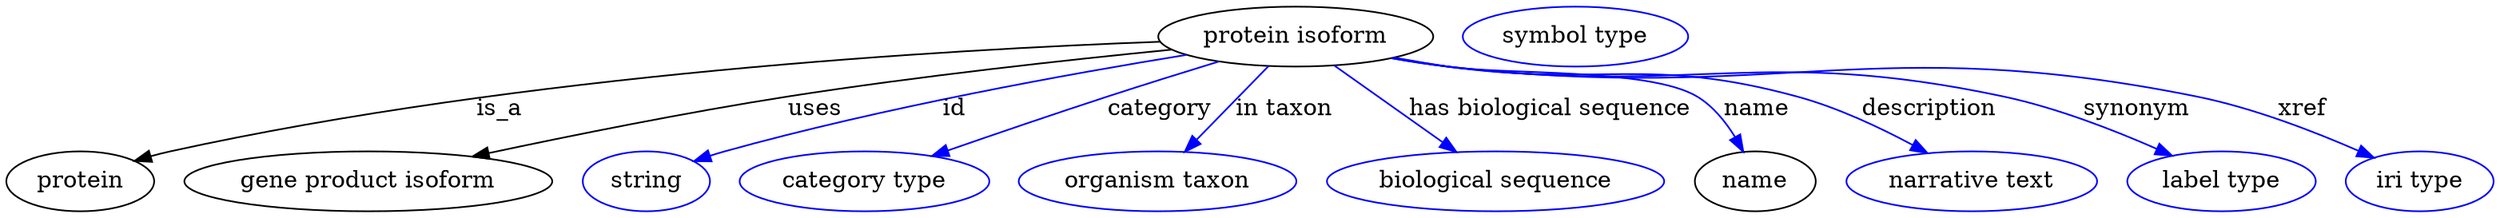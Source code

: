 digraph {
	graph [bb="0,0,1218.1,123"];
	node [label="\N"];
	"protein isoform"	 [height=0.5,
		label="protein isoform",
		pos="631.75,105",
		width=1.8234];
	protein	 [height=0.5,
		pos="35.747,18",
		width=0.99297];
	"protein isoform" -> protein	 [label=is_a,
		lp="240.75,61.5",
		pos="e,63.012,30.061 566.55,102.78 462.23,97.922 252.13,82.704 80.747,36 78.098,35.278 75.394,34.448 72.691,33.549"];
	"gene product isoform"	 [height=0.5,
		pos="176.75,18",
		width=2.4192];
	"protein isoform" -> "gene product isoform"	 [label=uses,
		lp="397.75,61.5",
		pos="e,229.7,32.383 571.58,97.801 521.61,91.437 448.77,81.272 385.75,69 336.3,59.371 280.94,45.731 239.62,34.98"];
	id	 [color=blue,
		height=0.5,
		label=string,
		pos="312.75,18",
		width=0.84854];
	"protein isoform" -> id	 [color=blue,
		label=id,
		lp="464.25,61.5",
		pos="e,336.58,29.567 577.69,94.653 520.86,83.079 429.27,62.437 352.75,36 350.5,35.224 348.21,34.369 345.91,33.467",
		style=solid];
	category	 [color=blue,
		height=0.5,
		label="category type",
		pos="419.75,18",
		width=1.6249];
	"protein isoform" -> category	 [color=blue,
		label=category,
		lp="565.25,61.5",
		pos="e,454.4,32.652 594.04,90.066 577.91,83.64 558.88,76.008 541.75,69 515.79,58.383 486.82,46.285 463.63,36.537",
		style=solid];
	"in taxon"	 [color=blue,
		height=0.5,
		label="organism taxon",
		pos="561.75,18",
		width=1.8234];
	"protein isoform" -> "in taxon"	 [color=blue,
		label="in taxon",
		lp="624.25,61.5",
		pos="e,575.89,35.58 617.58,87.394 607.43,74.777 593.6,57.589 582.24,43.476",
		style=solid];
	"has biological sequence"	 [color=blue,
		height=0.5,
		label="biological sequence",
		pos="725.75,18",
		width=2.2387];
	"protein isoform" -> "has biological sequence"	 [color=blue,
		label="has biological sequence",
		lp="749.75,61.5",
		pos="e,706.75,35.58 650.77,87.394 664.66,74.541 683.67,56.945 699.07,42.688",
		style=solid];
	name	 [height=0.5,
		pos="854.75,18",
		width=0.84854];
	"protein isoform" -> name	 [color=blue,
		label=name,
		lp="851.25,61.5",
		pos="e,846.94,35.478 679.79,92.719 688.4,90.687 697.32,88.693 705.75,87 755.61,76.982 775.58,95.886 818.75,69 828.27,63.07 835.98,53.598 \
841.78,44.419",
		style=solid];
	description	 [color=blue,
		height=0.5,
		label="narrative text",
		pos="960.75,18",
		width=1.6068];
	"protein isoform" -> description	 [color=blue,
		label=description,
		lp="935.25,61.5",
		pos="e,937.54,34.674 679.32,92.464 688.07,90.434 697.15,88.508 705.75,87 778.41,74.255 800.54,91.652 870.75,69 891.22,62.393 912.25,50.799 \
928.82,40.334",
		style=solid];
	synonym	 [color=blue,
		height=0.5,
		label="label type",
		pos="1081.7,18",
		width=1.2638];
	"protein isoform" -> synonym	 [color=blue,
		label=synonym,
		lp="1037.2,61.5",
		pos="e,1056,32.949 678.48,92.357 687.48,90.287 696.86,88.373 705.75,87 821.97,69.037 855.73,97.833 969.75,69 996.81,62.156 1025.4,49.012 \
1047,37.782",
		style=solid];
	xref	 [color=blue,
		height=0.5,
		label="iri type",
		pos="1181.7,18",
		width=1.011];
	"protein isoform" -> xref	 [color=blue,
		label=xref,
		lp="1119.7,61.5",
		pos="e,1158,31.656 678.46,92.226 687.46,90.168 696.85,88.292 705.75,87 864.72,63.913 910.47,106.19 1066.7,69 1095.7,62.098 1126.5,48.057 \
1148.9,36.452",
		style=solid];
	"macromolecular machine_name"	 [color=blue,
		height=0.5,
		label="symbol type",
		pos="769.75,105",
		width=1.5165];
}
